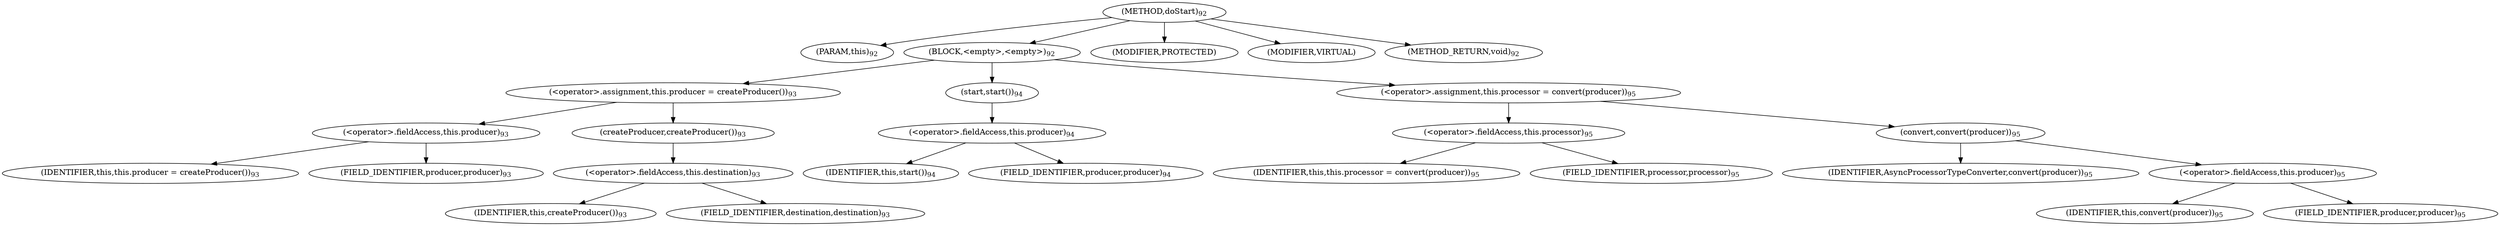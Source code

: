 digraph "doStart" {  
"208" [label = <(METHOD,doStart)<SUB>92</SUB>> ]
"15" [label = <(PARAM,this)<SUB>92</SUB>> ]
"209" [label = <(BLOCK,&lt;empty&gt;,&lt;empty&gt;)<SUB>92</SUB>> ]
"210" [label = <(&lt;operator&gt;.assignment,this.producer = createProducer())<SUB>93</SUB>> ]
"211" [label = <(&lt;operator&gt;.fieldAccess,this.producer)<SUB>93</SUB>> ]
"14" [label = <(IDENTIFIER,this,this.producer = createProducer())<SUB>93</SUB>> ]
"212" [label = <(FIELD_IDENTIFIER,producer,producer)<SUB>93</SUB>> ]
"213" [label = <(createProducer,createProducer())<SUB>93</SUB>> ]
"214" [label = <(&lt;operator&gt;.fieldAccess,this.destination)<SUB>93</SUB>> ]
"215" [label = <(IDENTIFIER,this,createProducer())<SUB>93</SUB>> ]
"216" [label = <(FIELD_IDENTIFIER,destination,destination)<SUB>93</SUB>> ]
"217" [label = <(start,start())<SUB>94</SUB>> ]
"218" [label = <(&lt;operator&gt;.fieldAccess,this.producer)<SUB>94</SUB>> ]
"16" [label = <(IDENTIFIER,this,start())<SUB>94</SUB>> ]
"219" [label = <(FIELD_IDENTIFIER,producer,producer)<SUB>94</SUB>> ]
"220" [label = <(&lt;operator&gt;.assignment,this.processor = convert(producer))<SUB>95</SUB>> ]
"221" [label = <(&lt;operator&gt;.fieldAccess,this.processor)<SUB>95</SUB>> ]
"17" [label = <(IDENTIFIER,this,this.processor = convert(producer))<SUB>95</SUB>> ]
"222" [label = <(FIELD_IDENTIFIER,processor,processor)<SUB>95</SUB>> ]
"223" [label = <(convert,convert(producer))<SUB>95</SUB>> ]
"224" [label = <(IDENTIFIER,AsyncProcessorTypeConverter,convert(producer))<SUB>95</SUB>> ]
"225" [label = <(&lt;operator&gt;.fieldAccess,this.producer)<SUB>95</SUB>> ]
"226" [label = <(IDENTIFIER,this,convert(producer))<SUB>95</SUB>> ]
"227" [label = <(FIELD_IDENTIFIER,producer,producer)<SUB>95</SUB>> ]
"228" [label = <(MODIFIER,PROTECTED)> ]
"229" [label = <(MODIFIER,VIRTUAL)> ]
"230" [label = <(METHOD_RETURN,void)<SUB>92</SUB>> ]
  "208" -> "15" 
  "208" -> "209" 
  "208" -> "228" 
  "208" -> "229" 
  "208" -> "230" 
  "209" -> "210" 
  "209" -> "217" 
  "209" -> "220" 
  "210" -> "211" 
  "210" -> "213" 
  "211" -> "14" 
  "211" -> "212" 
  "213" -> "214" 
  "214" -> "215" 
  "214" -> "216" 
  "217" -> "218" 
  "218" -> "16" 
  "218" -> "219" 
  "220" -> "221" 
  "220" -> "223" 
  "221" -> "17" 
  "221" -> "222" 
  "223" -> "224" 
  "223" -> "225" 
  "225" -> "226" 
  "225" -> "227" 
}
